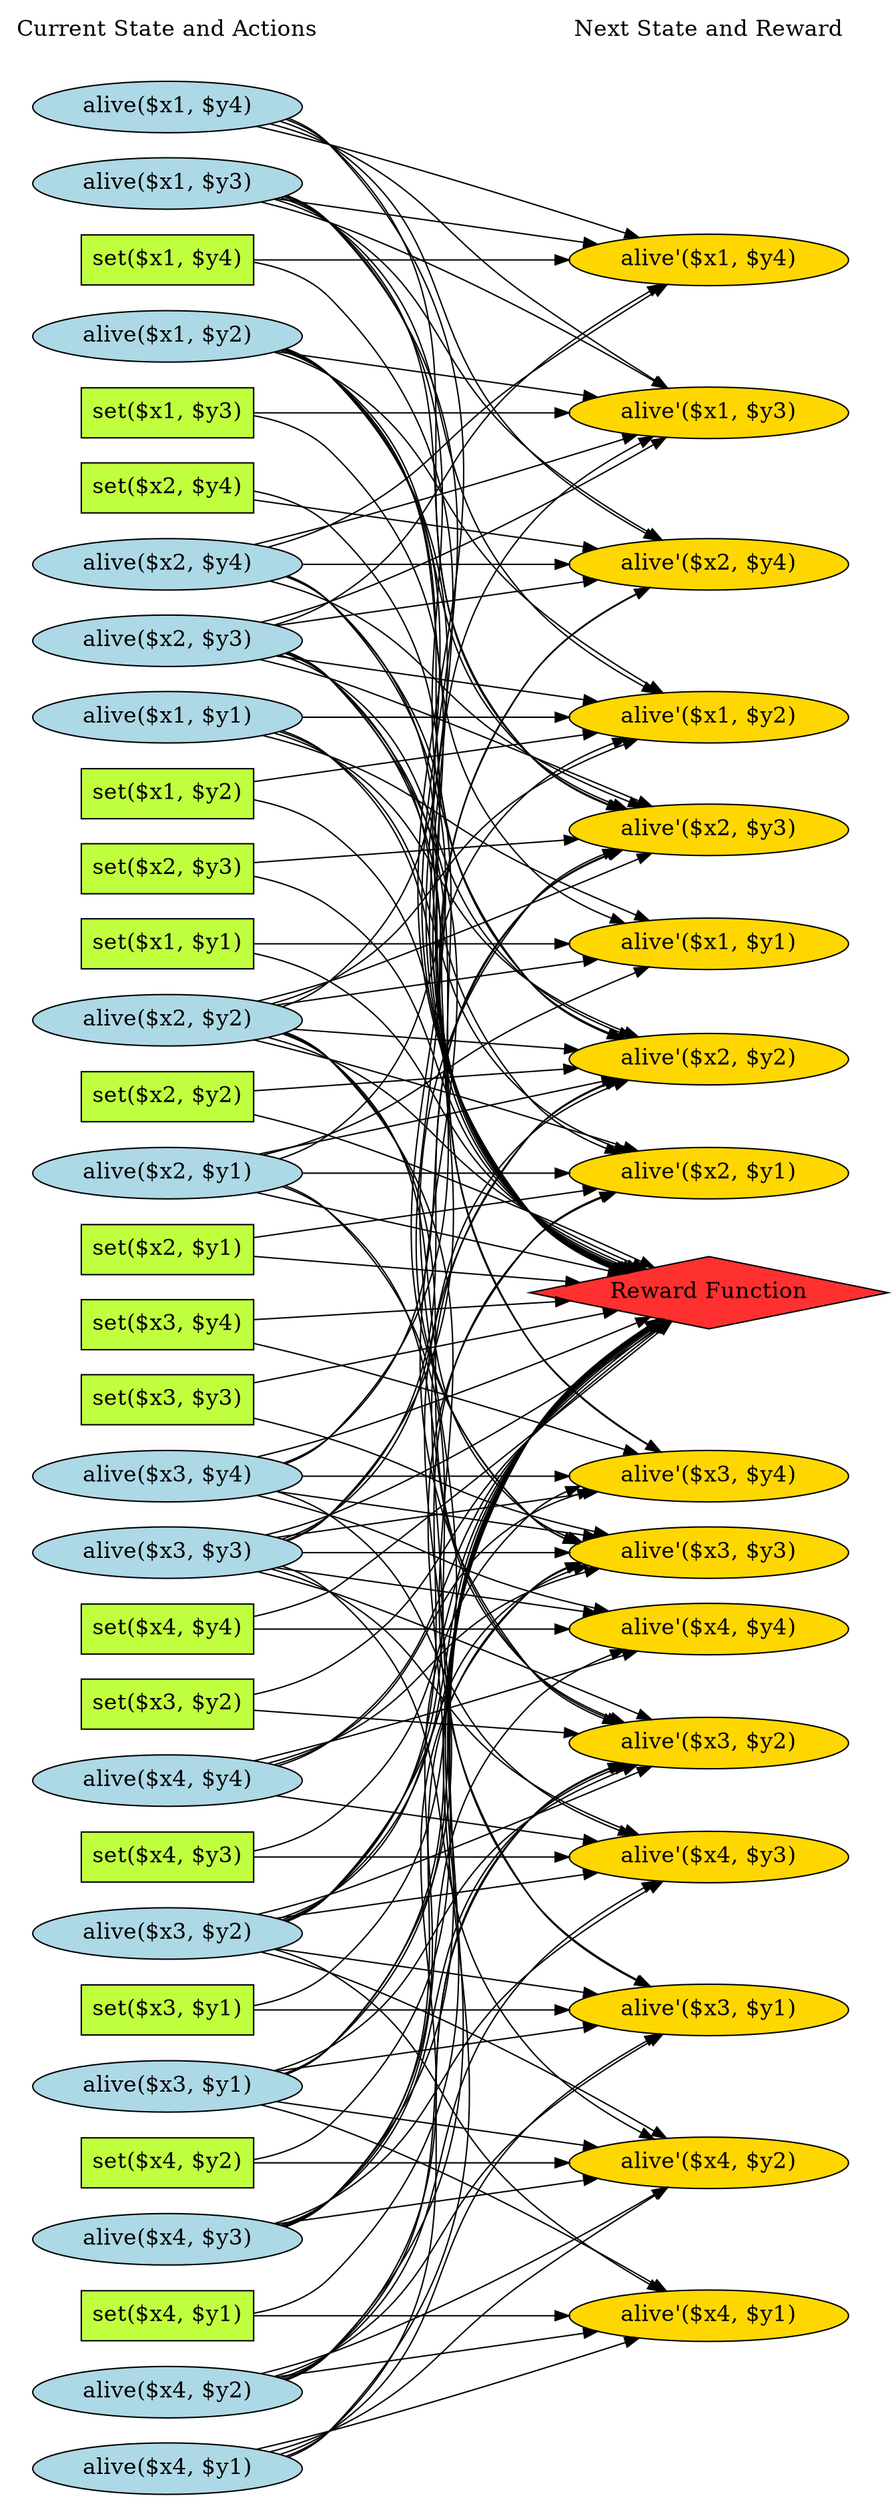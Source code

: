 digraph G {
	graph [bb="0,0,579,1769.4",
		fontname=Helvetica,
		fontsize=16,
		rankdir=LR,
		ranksep=2.00,
		ratio=auto,
		size=600
	];
	node [fontsize=16,
		label="\N"
	];
	{
		graph [rank=same];
		"set($x1, $y3)"		 [color=black,
			fillcolor=olivedrab1,
			height=0.5,
			pos="90.5,1480.4",
			shape=box,
			style=filled,
			width=1.4028];
		"alive($x4, $y1)"		 [color=black,
			fillcolor=lightblue,
			height=0.51069,
			pos="90.5,18.385",
			shape=ellipse,
			style=filled,
			width=2.2588];
		"set($x2, $y4)"		 [color=black,
			fillcolor=olivedrab1,
			height=0.5,
			pos="90.5,1426.4",
			shape=box,
			style=filled,
			width=1.4028];
		"alive($x1, $y1)"		 [color=black,
			fillcolor=lightblue,
			height=0.51069,
			pos="90.5,1262.4",
			shape=ellipse,
			style=filled,
			width=2.2588];
		"alive($x2, $y2)"		 [color=black,
			fillcolor=lightblue,
			height=0.51069,
			pos="90.5,1046.4",
			shape=ellipse,
			style=filled,
			width=2.2588];
		"set($x3, $y2)"		 [color=black,
			fillcolor=olivedrab1,
			height=0.5,
			pos="90.5,559.38",
			shape=box,
			style=filled,
			width=1.4028];
		"set($x4, $y3)"		 [color=black,
			fillcolor=olivedrab1,
			height=0.5,
			pos="90.5,451.38",
			shape=box,
			style=filled,
			width=1.4028];
		"alive($x3, $y3)"		 [color=black,
			fillcolor=lightblue,
			height=0.51069,
			pos="90.5,667.38",
			shape=ellipse,
			style=filled,
			width=2.2588];
		"alive($x4, $y4)"		 [color=black,
			fillcolor=lightblue,
			height=0.51069,
			pos="90.5,505.38",
			shape=ellipse,
			style=filled,
			width=2.2588];
		"set($x1, $y2)"		 [color=black,
			fillcolor=olivedrab1,
			height=0.5,
			pos="90.5,1208.4",
			shape=box,
			style=filled,
			width=1.4028];
		"set($x2, $y1)"		 [color=black,
			fillcolor=olivedrab1,
			height=0.5,
			pos="90.5,884.38",
			shape=box,
			style=filled,
			width=1.4028];
		"alive($x1, $y4)"		 [color=black,
			fillcolor=lightblue,
			height=0.51069,
			pos="90.5,1697.4",
			shape=ellipse,
			style=filled,
			width=2.2588];
		"alive($x2, $y3)"		 [color=black,
			fillcolor=lightblue,
			height=0.51069,
			pos="90.5,1317.4",
			shape=ellipse,
			style=filled,
			width=2.2588];
		"set($x3, $y3)"		 [color=black,
			fillcolor=olivedrab1,
			height=0.5,
			pos="90.5,776.38",
			shape=box,
			style=filled,
			width=1.4028];
		"alive($x3, $y2)"		 [color=black,
			fillcolor=lightblue,
			height=0.51069,
			pos="90.5,397.38",
			shape=ellipse,
			style=filled,
			width=2.2588];
		"set($x4, $y2)"		 [color=black,
			fillcolor=olivedrab1,
			height=0.5,
			pos="90.5,235.38",
			shape=box,
			style=filled,
			width=1.4028];
		"set($x2, $y2)"		 [color=black,
			fillcolor=olivedrab1,
			height=0.5,
			pos="90.5,992.38",
			shape=box,
			style=filled,
			width=1.4028];
		"alive($x4, $y3)"		 [color=black,
			fillcolor=lightblue,
			height=0.51069,
			pos="90.5,181.38",
			shape=ellipse,
			style=filled,
			width=2.2588];
		"Current State and Actions"		 [color=black,
			fillcolor=white,
			height=0.5,
			pos="90.5,1751.4",
			shape=plaintext,
			style=bold,
			width=2.5139];
		"set($x1, $y1)"		 [color=black,
			fillcolor=olivedrab1,
			height=0.5,
			pos="90.5,1100.4",
			shape=box,
			style=filled,
			width=1.4028];
		"alive($x1, $y3)"		 [color=black,
			fillcolor=lightblue,
			height=0.51069,
			pos="90.5,1642.4",
			shape=ellipse,
			style=filled,
			width=2.2588];
		"set($x3, $y4)"		 [color=black,
			fillcolor=olivedrab1,
			height=0.5,
			pos="90.5,830.38",
			shape=box,
			style=filled,
			width=1.4028];
		"alive($x2, $y4)"		 [color=black,
			fillcolor=lightblue,
			height=0.51069,
			pos="90.5,1372.4",
			shape=ellipse,
			style=filled,
			width=2.2588];
		"alive($x3, $y1)"		 [color=black,
			fillcolor=lightblue,
			height=0.51069,
			pos="90.5,289.38",
			shape=ellipse,
			style=filled,
			width=2.2588];
		"set($x4, $y1)"		 [color=black,
			fillcolor=olivedrab1,
			height=0.5,
			pos="90.5,127.38",
			shape=box,
			style=filled,
			width=1.4028];
		"set($x1, $y4)"		 [color=black,
			fillcolor=olivedrab1,
			height=0.5,
			pos="90.5,1588.4",
			shape=box,
			style=filled,
			width=1.4028];
		"alive($x4, $y2)"		 [color=black,
			fillcolor=lightblue,
			height=0.51069,
			pos="90.5,73.385",
			shape=ellipse,
			style=filled,
			width=2.2588];
		"set($x2, $y3)"		 [color=black,
			fillcolor=olivedrab1,
			height=0.5,
			pos="90.5,1154.4",
			shape=box,
			style=filled,
			width=1.4028];
		"alive($x2, $y1)"		 [color=black,
			fillcolor=lightblue,
			height=0.51069,
			pos="90.5,938.38",
			shape=ellipse,
			style=filled,
			width=2.2588];
		"alive($x1, $y2)"		 [color=black,
			fillcolor=lightblue,
			height=0.51069,
			pos="90.5,1534.4",
			shape=ellipse,
			style=filled,
			width=2.2588];
		"set($x3, $y1)"		 [color=black,
			fillcolor=olivedrab1,
			height=0.5,
			pos="90.5,343.38",
			shape=box,
			style=filled,
			width=1.4028];
		"set($x4, $y4)"		 [color=black,
			fillcolor=olivedrab1,
			height=0.5,
			pos="90.5,613.38",
			shape=box,
			style=filled,
			width=1.4028];
		"alive($x3, $y4)"		 [color=black,
			fillcolor=lightblue,
			height=0.51069,
			pos="90.5,722.38",
			shape=ellipse,
			style=filled,
			width=2.2588];
	}
	{
		graph [rank=same];
		"alive'($x2, $y4)"		 [color=black,
			fillcolor=gold1,
			height=0.51069,
			pos="452,1372.4",
			shape=ellipse,
			style=filled,
			width=2.3177];
		"alive'($x4, $y2)"		 [color=black,
			fillcolor=gold1,
			height=0.51069,
			pos="452,235.38",
			shape=ellipse,
			style=filled,
			width=2.3177];
		"alive'($x1, $y3)"		 [color=black,
			fillcolor=gold1,
			height=0.51069,
			pos="452,1480.4",
			shape=ellipse,
			style=filled,
			width=2.3177];
		"Next State and Reward"		 [color=black,
			fillcolor=white,
			height=0.5,
			pos="452,1751.4",
			shape=plaintext,
			style=bold,
			width=2.25];
		"Reward Function"		 [color=black,
			fillcolor=firebrick1,
			height=0.72222,
			pos="452,853.38",
			shape=diamond,
			style=filled,
			width=3.5278];
		"alive'($x3, $y1)"		 [color=black,
			fillcolor=gold1,
			height=0.51069,
			pos="452,343.38",
			shape=ellipse,
			style=filled,
			width=2.3177];
		"alive'($x2, $y3)"		 [color=black,
			fillcolor=gold1,
			height=0.51069,
			pos="452,1181.4",
			shape=ellipse,
			style=filled,
			width=2.3177];
		"alive'($x4, $y1)"		 [color=black,
			fillcolor=gold1,
			height=0.51069,
			pos="452,127.38",
			shape=ellipse,
			style=filled,
			width=2.3177];
		"alive'($x1, $y4)"		 [color=black,
			fillcolor=gold1,
			height=0.51069,
			pos="452,1588.4",
			shape=ellipse,
			style=filled,
			width=2.3177];
		"alive'($x3, $y2)"		 [color=black,
			fillcolor=gold1,
			height=0.51069,
			pos="452,531.38",
			shape=ellipse,
			style=filled,
			width=2.3177];
		"alive'($x4, $y4)"		 [color=black,
			fillcolor=gold1,
			height=0.51069,
			pos="452,612.38",
			shape=ellipse,
			style=filled,
			width=2.3177];
		"alive'($x1, $y1)"		 [color=black,
			fillcolor=gold1,
			height=0.51069,
			pos="452,1100.4",
			shape=ellipse,
			style=filled,
			width=2.3177];
		"alive'($x2, $y2)"		 [color=black,
			fillcolor=gold1,
			height=0.51069,
			pos="452,1019.4",
			shape=ellipse,
			style=filled,
			width=2.3177];
		"alive'($x3, $y3)"		 [color=black,
			fillcolor=gold1,
			height=0.51069,
			pos="452,667.38",
			shape=ellipse,
			style=filled,
			width=2.3177];
		"alive'($x3, $y4)"		 [color=black,
			fillcolor=gold1,
			height=0.51069,
			pos="452,722.38",
			shape=ellipse,
			style=filled,
			width=2.3177];
		"alive'($x4, $y3)"		 [color=black,
			fillcolor=gold1,
			height=0.51069,
			pos="452,451.38",
			shape=ellipse,
			style=filled,
			width=2.3177];
		"alive'($x1, $y2)"		 [color=black,
			fillcolor=gold1,
			height=0.51069,
			pos="452,1262.4",
			shape=ellipse,
			style=filled,
			width=2.3177];
		"alive'($x2, $y1)"		 [color=black,
			fillcolor=gold1,
			height=0.51069,
			pos="452,938.38",
			shape=ellipse,
			style=filled,
			width=2.3177];
	}
	"set($x1, $y3)" -> "alive'($x1, $y3)"	 [color=black,
		pos="e,368.46,1480.4 141.11,1480.4 197.01,1480.4 289.11,1480.4 358.41,1480.4",
		style=solid];
	"set($x1, $y3)" -> "Reward Function"	 [pos="e,394.34,867.62 141.38,1474.7 155.83,1470.8 170.51,1464.2 181,1453.4 354.28,1274.2 164.52,1102.1 325,911.38 340.46,893.01 363.01,\
880.15 384.76,871.29"];
	"alive($x4, $y1)" -> "alive'($x4, $y2)"	 [color=black,
		pos="e,422.84,218.1 145.69,32.081 157.63,35.985 169.99,40.744 181,46.385 252.2,82.855 259.31,108.72 325,154.38 354.51,174.9 388.88,196.87 \
414.26,212.75",
		style=solid];
	"alive($x4, $y1)" -> "Reward Function"	 [pos="e,417.08,834.49 156.13,29.35 165.49,33.391 174.23,38.895 181,46.385 394.83,283.02 160.64,476.06 325,749.38 345.27,783.09 380.54,\
810.79 408.62,829.11"];
	"alive($x4, $y1)" -> "alive'($x3, $y1)"	 [color=black,
		pos="e,417.02,326.56 151.08,30.768 161.67,34.659 172.14,39.747 181,46.385 273.34,115.56 242.74,181.48 325,262.38 349.46,286.44 382.18,\
307.22 408.15,321.71",
		style=solid];
	"alive($x4, $y1)" -> "alive'($x4, $y1)"	 [color=black,
		pos="e,402.14,112.57 139.98,33.085 205.51,52.954 322.22,88.34 392.53,109.66",
		style=solid];
	"alive($x4, $y1)" -> "alive'($x3, $y2)"	 [color=black,
		pos="e,393.07,518.34 154.93,29.881 164.54,33.855 173.68,39.2 181,46.385 325.43,188.16 187.46,329.91 325,478.38 340.59,495.22 362.38,506.9 \
383.46,514.91",
		style=solid];
	"set($x2, $y4)" -> "alive'($x2, $y4)"	 [color=black,
		pos="e,382.56,1382.7 141.11,1418.9 200.87,1410 301.99,1394.8 372.4,1384.2",
		style=solid];
	"set($x2, $y4)" -> "Reward Function"	 [pos="e,394.92,867.73 141.21,1420.5 155.64,1416.6 170.36,1410.1 181,1399.4 340.42,1239 177.06,1082.4 325,911.38 340.78,893.14 363.51,880.29 \
385.32,871.41"];
	"alive($x1, $y1)" -> "Reward Function"	 [pos="e,397.4,868.38 154.79,1250.8 164.31,1247.1 173.45,1242 181,1235.4 299.18,1131.1 214.31,1023.5 325,911.38 342.32,893.84 365.93,881.05 \
388.04,872.02"];
	"alive($x1, $y1)" -> "alive'($x1, $y1)"	 [color=black,
		pos="e,410.49,1116.4 144.24,1248.6 156.5,1244.8 169.35,1240.3 181,1235.4 248.56,1206.6 259.16,1186.9 325,1154.4 349.66,1142.2 377.74,\
1130 401.12,1120.3",
		style=solid];
	"alive($x1, $y1)" -> "alive'($x2, $y2)"	 [color=black,
		pos="e,402.93,1034.3 150.36,1249.7 161.03,1246 171.7,1241.3 181,1235.4 262.18,1183.5 246.85,1129.7 325,1073.4 345.61,1058.5 370.94,1046.7 \
393.47,1037.9",
		style=solid];
	"alive($x1, $y1)" -> "alive'($x1, $y2)"	 [color=black,
		pos="e,368.41,1262.4 172.18,1262.4 227.35,1262.4 300.63,1262.4 358.21,1262.4",
		style=solid];
	"alive($x1, $y1)" -> "alive'($x2, $y1)"	 [color=black,
		pos="e,398.41,952.61 153.22,1250.4 163.14,1246.7 172.82,1241.8 181,1235.4 279.83,1158 230.65,1075.2 325,992.38 343.23,976.38 366.91,964.57 \
388.82,956.13",
		style=solid];
	"alive($x2, $y2)" -> "alive'($x1, $y3)"	 [color=black,
		pos="e,414.02,1463.9 154.81,1057.9 164.32,1061.7 173.46,1066.7 181,1073.4 299.67,1178.3 222.03,1279 325,1399.4 346.85,1424.9 378.76,1445.3 \
405,1459.3",
		style=solid];
	"alive($x2, $y2)" -> "Reward Function"	 [pos="e,408.15,870.43 146.64,1033.1 158.28,1029.3 170.28,1024.8 181,1019.4 252.39,983.28 256.28,952.34 325,911.38 348.36,897.46 375.64,\
884.53 398.82,874.43"];
	"alive($x2, $y2)" -> "alive'($x3, $y1)"	 [color=black,
		pos="e,410.73,359.51 156.79,1035.6 165.84,1031.7 174.31,1026.5 181,1019.4 367.97,821.73 167.25,646.07 325,424.38 344.08,397.57 375.1,\
377.47 401.58,364",
		style=solid];
	"alive($x2, $y2)" -> "alive'($x2, $y3)"	 [color=black,
		pos="e,412.95,1164.9 141.93,1060.8 154.74,1064.6 168.44,1069 181,1073.4 260.11,1101.1 350.18,1138.3 403.71,1161",
		style=solid];
	"alive($x2, $y2)" -> "alive'($x3, $y2)"	 [color=black,
		pos="e,393.69,544.68 155.83,1035.3 165.11,1031.4 173.9,1026.3 181,1019.4 326.66,877.66 187.5,735.03 325,585.38 340.71,568.29 362.74,556.38 \
384,548.19",
		style=solid];
	"alive($x2, $y2)" -> "alive'($x1, $y1)"	 [color=black,
		pos="e,382.6,1090.1 158.7,1056.5 219.37,1065.6 308.66,1079 372.57,1088.6",
		style=solid];
	"alive($x2, $y2)" -> "alive'($x2, $y2)"	 [color=black,
		pos="e,372.89,1025.3 168.18,1040.6 225.2,1036.3 303.12,1030.5 362.73,1026",
		style=solid];
	"alive($x2, $y2)" -> "alive'($x3, $y3)"	 [color=black,
		pos="e,372.59,673.12 154.79,1034.8 164.31,1031.1 173.45,1026 181,1019.4 299.18,915.15 203.03,795.16 325,695.38 335.89,686.48 349.01,680.26 \
362.62,675.94",
		style=solid];
	"alive($x2, $y2)" -> "alive'($x1, $y2)"	 [color=black,
		pos="e,405.05,1247.1 148.53,1059.3 159.69,1063 171.02,1067.6 181,1073.4 257,1117.2 251.57,1160.4 325,1208.4 346.7,1222.6 372.75,1234.5 \
395.51,1243.4",
		style=solid];
	"alive($x2, $y2)" -> "alive'($x2, $y1)"	 [color=black,
		pos="e,401.96,953.12 140.36,1031.7 205.91,1012 322.18,977.08 392.37,956",
		style=solid];
	"set($x3, $y2)" -> "Reward Function"	 [pos="e,423.91,833.03 141.01,569.05 154.64,573.08 168.98,578.68 181,586.38 262.38,638.56 255.51,682.19 325,749.38 354.07,777.5 389.84,\
806.55 415.83,826.78"];
	"set($x3, $y2)" -> "alive'($x3, $y2)"	 [color=black,
		pos="e,372.92,537.47 141.11,555.52 198.21,551.07 293.06,543.69 362.81,538.25",
		style=solid];
	"set($x4, $y3)" -> "Reward Function"	 [pos="e,420.89,833.68 141.35,459.02 155.3,463.02 169.71,469.11 181,478.38 286.39,564.96 238.75,643.72 325,749.38 350.17,780.22 385.6,808.49 \
412.48,827.75"];
	"set($x4, $y3)" -> "alive'($x4, $y3)"	 [color=black,
		pos="e,368.46,451.38 141.11,451.38 197.01,451.38 289.11,451.38 358.41,451.38",
		style=solid];
	"alive($x3, $y3)" -> "alive'($x2, $y4)"	 [color=black,
		pos="e,411.92,1356.2 155.91,678.56 165.29,682.58 174.1,688.02 181,695.38 366.7,893.64 168.7,1067.2 325,1289.4 344.35,1316.9 375.97,1337.7 \
402.7,1351.6",
		style=solid];
	"alive($x3, $y3)" -> "alive'($x4, $y2)"	 [color=black,
		pos="e,414.04,251.86 154.79,655.84 164.31,652.06 173.45,647.04 181,640.38 299.18,536.15 222.42,436.01 325,316.38 346.88,290.87 378.79,\
270.47 405.02,256.52",
		style=solid];
	"alive($x3, $y3)" -> "Reward Function"	 [pos="e,421.81,833.31 143.35,681.42 155.88,685.41 169.09,690.12 181,695.38 268.1,733.9 362.56,793.78 413.43,827.69"];
	"alive($x3, $y3)" -> "alive'($x2, $y3)"	 [color=black,
		pos="e,393.7,1168.1 154.93,678.88 164.54,682.86 173.68,688.2 181,695.38 325.43,837.16 187.96,978.45 325,1127.4 340.72,1144.5 362.76,1156.4 \
384.02,1164.6",
		style=solid];
	"alive($x3, $y3)" -> "alive'($x3, $y2)"	 [color=black,
		pos="e,413.41,547.82 141.94,653.04 154.75,649.16 168.45,644.8 181,640.38 260.4,612.45 350.73,574.74 404.19,551.79",
		style=solid];
	"alive($x3, $y3)" -> "alive'($x4, $y4)"	 [color=black,
		pos="e,383.05,622.78 158.28,657.17 219.09,647.87 308.91,634.12 373,624.32",
		style=solid];
	"alive($x3, $y3)" -> "alive'($x2, $y2)"	 [color=black,
		pos="e,397.41,1005.4 152.55,679.43 162.77,683.35 172.73,688.53 181,695.38 285.71,782.17 224.83,873.39 325,965.38 342.71,981.65 366.07,\
993.49 387.86,1001.9",
		style=solid];
	"alive($x3, $y3)" -> "alive'($x3, $y3)"	 [color=black,
		pos="e,368.41,667.38 172.18,667.38 227.35,667.38 300.63,667.38 358.21,667.38",
		style=solid];
	"alive($x3, $y3)" -> "alive'($x3, $y4)"	 [color=black,
		pos="e,383.05,711.99 158.28,677.6 219.09,686.9 308.91,700.65 373,710.45",
		style=solid];
	"alive($x3, $y3)" -> "alive'($x4, $y3)"	 [color=black,
		pos="e,404.11,466.53 149.01,654.35 160.02,650.68 171.17,646.08 181,640.38 257.18,596.27 251.24,552.44 325,504.38 346.4,490.44 372.08,\
478.85 394.65,470.11",
		style=solid];
	"alive($x4, $y4)" -> "Reward Function"	 [pos="e,422.16,833.41 152.48,517.54 162.59,521.26 172.53,526.09 181,532.38 273.91,601.41 247.53,663.39 325,749.38 351.81,779.14 387.38,\
807.72 413.89,827.36"];
	"alive($x4, $y4)" -> "alive'($x4, $y4)"	 [color=black,
		pos="e,401.67,597.7 140.36,519.93 205.82,539.41 321.86,573.95 392.08,594.85",
		style=solid];
	"alive($x4, $y4)" -> "alive'($x3, $y3)"	 [color=black,
		pos="e,381.62,657.42 146.62,518.74 158.27,522.46 170.27,526.99 181,532.38 252.23,568.21 252.49,606.23 325,639.38 339.6,646.06 355.89,\
651.19 371.79,655.12",
		style=solid];
	"alive($x4, $y4)" -> "alive'($x3, $y4)"	 [color=black,
		pos="e,377.46,714.07 150.36,518.07 161.03,521.75 171.7,526.44 181,532.38 262.18,584.25 241.95,645.57 325,694.38 337.99,702.02 352.86,\
707.58 367.71,711.62",
		style=solid];
	"alive($x4, $y4)" -> "alive'($x4, $y3)"	 [color=black,
		pos="e,382.6,461.66 158.7,495.29 219.37,486.18 308.66,472.77 372.57,463.17",
		style=solid];
	"set($x1, $y2)" -> "Reward Function"	 [pos="e,398.97,868.66 141.35,1200.7 155.29,1196.7 169.71,1190.6 181,1181.4 286.16,1095.1 226.06,1004.7 325,911.38 343.17,894.25 367.29,\
881.48 389.56,872.35"];
	"set($x1, $y2)" -> "alive'($x1, $y2)"	 [color=black,
		pos="e,382.56,1252.1 141.11,1215.8 200.87,1224.8 301.99,1240 372.4,1250.6",
		style=solid];
	"set($x2, $y1)" -> "Reward Function"	 [pos="e,362.16,861.05 141.11,880.11 195.25,875.44 283.34,867.84 351.78,861.94"];
	"set($x2, $y1)" -> "alive'($x2, $y1)"	 [color=black,
		pos="e,382.56,928.1 141.11,891.84 200.87,900.81 301.99,916 372.4,926.58",
		style=solid];
	"alive($x1, $y4)" -> "alive'($x2, $y4)"	 [color=black,
		pos="e,417.02,1389.2 151.08,1685 161.67,1681.1 172.14,1676 181,1669.4 273.34,1600.2 242.74,1534.3 325,1453.4 349.46,1429.3 382.18,1408.5 \
408.15,1394.1",
		style=solid];
	"alive($x1, $y4)" -> "alive'($x1, $y3)"	 [color=black,
		pos="e,422.84,1497.7 145.69,1683.7 157.63,1679.8 169.99,1675 181,1669.4 252.2,1632.9 259.31,1607 325,1561.4 354.51,1540.9 388.88,1518.9 \
414.26,1503",
		style=solid];
	"alive($x1, $y4)" -> "Reward Function"	 [pos="e,392.67,867.39 156.23,1686.5 165.57,1682.5 174.29,1676.9 181,1669.4 409.08,1413.3 113.79,1181.5 325,911.38 339.6,892.71 361.6,879.82 \
383.15,871.03"];
	"alive($x1, $y4)" -> "alive'($x2, $y3)"	 [color=black,
		pos="e,393.69,1194.7 154.93,1685.9 164.55,1681.9 173.69,1676.6 181,1669.4 325.93,1526.9 187.5,1385 325,1235.4 340.71,1218.3 362.74,1206.4 \
384,1198.2",
		style=solid];
	"alive($x1, $y4)" -> "alive'($x1, $y4)"	 [color=black,
		pos="e,402.14,1603.2 139.98,1682.7 205.51,1662.8 322.22,1627.4 392.53,1606.1",
		style=solid];
	"alive($x2, $y3)" -> "alive'($x2, $y4)"	 [color=black,
		pos="e,383.05,1362 158.28,1327.6 219.09,1336.9 308.91,1350.6 373,1360.5",
		style=solid];
	"alive($x2, $y3)" -> "alive'($x1, $y3)"	 [color=black,
		pos="e,420.56,1463.1 142.18,1331.7 154.99,1335.7 168.62,1340.4 181,1345.4 265.59,1379.5 359.96,1429.6 411.72,1458.2",
		style=solid];
	"alive($x2, $y3)" -> "Reward Function"	 [pos="e,396.28,868.14 154.21,1305.8 164.02,1301.8 173.41,1296.5 181,1289.4 311.93,1166.2 202.23,1042.7 325,911.38 341.69,893.53 364.95,\
880.71 386.95,871.75"];
	"alive($x2, $y3)" -> "alive'($x2, $y3)"	 [color=black,
		pos="e,412.9,1197.7 140.5,1302.8 153.72,1298.7 167.96,1294 181,1289.4 259.97,1261.3 350.08,1224.2 403.66,1201.6",
		style=solid];
	"alive($x2, $y3)" -> "alive'($x1, $y4)"	 [color=black,
		pos="e,419.59,1571.4 148.95,1330.3 160.08,1334.2 171.29,1339.1 181,1345.4 261.91,1397.7 251.8,1444.8 325,1507.4 351.6,1530.1 385.07,1551.4 \
410.83,1566.4",
		style=solid];
	"alive($x2, $y3)" -> "alive'($x3, $y2)"	 [color=black,
		pos="e,391.26,544.13 156.14,1306.4 165.49,1302.4 174.23,1296.9 181,1289.4 395.09,1052.4 123.23,832.94 325,585.38 339.41,567.71 360.68,\
555.7 381.67,547.59",
		style=solid];
	"alive($x2, $y3)" -> "alive'($x2, $y2)"	 [color=black,
		pos="e,399.76,1033.8 151.08,1305 161.67,1301.1 172.14,1296 181,1289.4 273.34,1220.2 236.3,1147.2 325,1073.4 343.89,1057.7 368.03,1045.9 \
390.12,1037.3",
		style=solid];
	"alive($x2, $y3)" -> "alive'($x3, $y3)"	 [color=black,
		pos="e,370.41,671.59 155.91,1306.2 165.29,1302.2 174.1,1296.8 181,1289.4 366.7,1091.1 131.08,885.62 325,695.38 334.91,685.66 347.41,679 \
360.65,674.5",
		style=solid];
	"alive($x2, $y3)" -> "alive'($x3, $y4)"	 [color=black,
		pos="e,418.73,739.25 155.08,1306 164.68,1302.1 173.77,1296.7 181,1289.4 335.28,1134.1 199.92,998.03 325,818.38 346.91,786.92 382.32,761.26 \
410.03,744.4",
		style=solid];
	"alive($x2, $y3)" -> "alive'($x1, $y2)"	 [color=black,
		pos="e,383.05,1272.8 158.28,1307.2 219.09,1297.9 308.91,1284.1 373,1274.3",
		style=solid];
	"set($x3, $y3)" -> "Reward Function"	 [pos="e,389.26,840.16 141.11,787.01 202.8,800.22 308.55,822.87 379.12,837.99"];
	"set($x3, $y3)" -> "alive'($x3, $y3)"	 [color=black,
		pos="e,388.71,679.42 141.39,761.97 154.34,758.05 168.24,753.7 181,749.38 245.75,727.5 259.48,714.85 325,695.38 342.15,690.29 360.86,685.65 \
378.48,681.68",
		style=solid];
	"alive($x3, $y2)" -> "alive'($x4, $y2)"	 [color=black,
		pos="e,421.01,252.51 143.6,383.3 156,379.5 169.09,375.12 181,370.38 266,336.6 360.59,286.14 412.19,257.44",
		style=solid];
	"alive($x3, $y2)" -> "Reward Function"	 [pos="e,419.77,833.77 154.8,408.93 164.32,412.71 173.46,417.72 181,424.38 299.43,528.96 229.52,623.51 325,749.38 348.9,780.89 384.13,808.92 \
411.27,827.92"];
	"alive($x3, $y2)" -> "alive'($x3, $y1)"	 [color=black,
		pos="e,382.6,353.66 158.7,387.29 219.37,378.18 308.66,364.77 372.57,355.17",
		style=solid];
	"alive($x3, $y2)" -> "alive'($x2, $y3)"	 [color=black,
		pos="e,391.26,1168.6 157.01,407.98 166.03,411.89 174.43,417.19 181,424.38 396.03,659.92 123.47,880.19 325,1127.4 339.41,1145.1 360.69,\
1157.1 381.67,1165.2",
		style=solid];
	"alive($x3, $y2)" -> "alive'($x4, $y1)"	 [color=black,
		pos="e,419.59,144.35 150.36,384.7 161.03,381.02 171.7,376.33 181,370.38 262.18,318.52 251.8,271.01 325,208.38 351.6,185.62 385.07,164.4 \
410.83,149.39",
		style=solid];
	"alive($x3, $y2)" -> "alive'($x3, $y2)"	 [color=black,
		pos="e,412.93,515.12 141.92,411.78 154.73,415.66 168.43,420.01 181,424.38 260.06,451.92 350.14,488.75 403.69,511.23",
		style=solid];
	"alive($x3, $y2)" -> "alive'($x2, $y2)"	 [color=black,
		pos="e,392.48,1006.4 156.65,408.32 165.71,412.19 174.23,417.39 181,424.38 354.03,603.19 162.24,777.18 325,965.38 340.05,982.79 361.71,\
994.75 382.83,1002.9",
		style=solid];
	"alive($x3, $y2)" -> "alive'($x3, $y3)"	 [color=black,
		pos="e,374.88,660.15 152.46,409.57 162.57,413.28 172.52,418.11 181,424.38 273.47,492.77 230.06,574.48 325,639.38 336.95,647.55 350.89,\
653.38 365.06,657.53",
		style=solid];
	"alive($x3, $y2)" -> "alive'($x4, $y3)"	 [color=black,
		pos="e,382.6,441.11 158.7,407.48 219.37,416.59 308.66,430 372.57,439.6",
		style=solid];
	"alive($x3, $y2)" -> "alive'($x2, $y1)"	 [color=black,
		pos="e,390.02,926.07 155.94,408.38 165.21,412.23 173.97,417.41 181,424.38 334.29,576.46 178.3,729.95 325,888.38 339.77,904.34 360.29,\
915.29 380.48,922.77",
		style=solid];
	"set($x4, $y2)" -> "alive'($x4, $y2)"	 [color=black,
		pos="e,368.46,235.38 141.11,235.38 197.01,235.38 289.11,235.38 358.41,235.38",
		style=solid];
	"set($x4, $y2)" -> "Reward Function"	 [pos="e,418.12,834.19 141.2,241.27 155.63,245.19 170.36,251.68 181,262.38 340.16,422.42 200.53,561.1 325,749.38 346.67,782.16 381.77,809.91 \
409.43,828.48"];
	"set($x2, $y2)" -> "Reward Function"	 [pos="e,411.68,871.15 141.03,978.41 154.11,974.45 168.16,969.97 181,965.38 259.67,937.28 348.81,899.01 402.42,875.27"];
	"set($x2, $y2)" -> "alive'($x2, $y2)"	 [color=black,
		pos="e,372.92,1013.5 141.11,996.11 198.21,1000.4 293.06,1007.5 362.81,1012.8",
		style=solid];
	"alive($x4, $y3)" -> "alive'($x4, $y2)"	 [color=black,
		pos="e,382.6,225.11 158.7,191.48 219.37,200.59 308.66,214 372.57,223.6",
		style=solid];
	"alive($x4, $y3)" -> "Reward Function"	 [pos="e,417.88,834.34 156.65,192.32 165.71,196.19 174.23,201.39 181,208.38 354.03,387.19 190.64,539.97 325,749.38 346.22,782.45 381.36,\
810.18 409.15,828.67"];
	"alive($x4, $y3)" -> "alive'($x3, $y2)"	 [color=black,
		pos="e,396.79,517.6 153.46,193.05 163.36,196.82 172.97,201.8 181,208.38 286.16,294.63 224.52,386.73 325,478.38 342.56,494.41 365.68,506 \
387.3,514.19",
		style=solid];
	"alive($x4, $y3)" -> "alive'($x4, $y4)"	 [color=black,
		pos="e,395.28,598.81 154.95,192.75 164.45,196.55 173.55,201.62 181,208.38 305.59,321.4 206.93,438.58 325,558.38 341.59,575.22 364.27,\
587.12 385.82,595.38",
		style=solid];
	"alive($x4, $y3)" -> "alive'($x3, $y3)"	 [color=black,
		pos="e,371.47,662.49 155.81,192.51 165.1,196.35 173.9,201.49 181,208.38 325.9,349.08 174.98,504.17 325,639.38 335.38,648.74 348.18,655.2 \
361.61,659.62",
		style=solid];
	"alive($x4, $y3)" -> "alive'($x3, $y4)"	 [color=black,
		pos="e,371.17,717.81 156.02,192.3 165.28,196.16 174.02,201.37 181,208.38 339.9,368.08 160.27,540.71 325,694.38 335.22,703.92 347.94,710.47 \
361.33,714.92",
		style=solid];
	"alive($x4, $y3)" -> "alive'($x4, $y3)"	 [color=black,
		pos="e,419.59,434.42 150.36,194.07 161.03,197.75 171.7,202.44 181,208.38 262.18,260.25 251.8,307.76 325,370.38 351.6,393.15 385.07,414.37 \
410.83,429.38",
		style=solid];
	"Current State and Actions" -> "Next State and Reward"	 [color=black,
		pos="e,370.92,1751.4 181.29,1751.4 236.11,1751.4 305.97,1751.4 360.86,1751.4",
		style=invis];
	"set($x1, $y1)" -> "Reward Function"	 [pos="e,403.88,869.68 141.46,1090.6 154.95,1086.5 169.1,1081 181,1073.4 262.18,1021.5 247.6,968.74 325,911.38 345.91,895.89 371.62,883.14 \
394.35,873.58"];
	"set($x1, $y1)" -> "alive'($x1, $y1)"	 [color=black,
		pos="e,368.46,1100.4 141.11,1100.4 197.01,1100.4 289.11,1100.4 358.41,1100.4",
		style=solid];
	"alive($x1, $y3)" -> "alive'($x2, $y4)"	 [color=black,
		pos="e,419.59,1389.4 150.36,1629.7 161.03,1626 171.7,1621.3 181,1615.4 262.18,1563.5 251.8,1516 325,1453.4 351.6,1430.6 385.07,1409.4 \
410.83,1394.4",
		style=solid];
	"alive($x1, $y3)" -> "alive'($x1, $y3)"	 [color=black,
		pos="e,421.01,1497.5 143.6,1628.3 156,1624.5 169.09,1620.1 181,1615.4 266,1581.6 360.59,1531.1 412.19,1502.4",
		style=solid];
	"alive($x1, $y3)" -> "Reward Function"	 [pos="e,393.13,867.39 157.01,1631.8 166.03,1627.9 174.44,1622.6 181,1615.4 396.29,1379.5 126.53,1161.6 325,911.38 339.8,892.73 361.96,\
879.84 383.59,871.03"];
	"alive($x1, $y3)" -> "alive'($x2, $y3)"	 [color=black,
		pos="e,394.71,1194.8 155.12,1631.2 164.6,1627.4 173.64,1622.2 181,1615.4 313.05,1492.2 200.04,1365.8 325,1235.4 341.28,1218.4 363.78,\
1206.5 385.26,1198.2",
		style=solid];
	"alive($x1, $y3)" -> "alive'($x1, $y4)"	 [color=black,
		pos="e,382.6,1598.7 158.7,1632.3 219.37,1623.2 308.66,1609.8 372.57,1600.2",
		style=solid];
	"alive($x1, $y3)" -> "alive'($x2, $y2)"	 [color=black,
		pos="e,392.47,1032.4 156.65,1631.4 165.72,1627.6 174.23,1622.4 181,1615.4 354.28,1436.2 162.01,1261.9 325,1073.4 340.05,1056 361.7,1044 \
382.83,1035.9",
		style=solid];
	"alive($x1, $y3)" -> "alive'($x1, $y2)"	 [color=black,
		pos="e,416.31,1279.1 153.46,1630.7 163.36,1627 172.97,1622 181,1615.4 286.16,1529.1 233.38,1445.9 325,1345.4 348.28,1319.8 381.04,1298.6 \
407.31,1284",
		style=solid];
	"set($x3, $y4)" -> "Reward Function"	 [pos="e,354.64,847.22 141.11,833.56 193.33,836.9 277.12,842.26 344.42,846.57"];
	"set($x3, $y4)" -> "alive'($x3, $y4)"	 [color=black,
		pos="e,401.9,737.14 141.11,815.48 206.65,795.79 321.95,761.15 391.92,740.13",
		style=solid];
	"alive($x2, $y4)" -> "alive'($x2, $y4)"	 [color=black,
		pos="e,368.41,1372.4 172.18,1372.4 227.35,1372.4 300.63,1372.4 358.21,1372.4",
		style=solid];
	"alive($x2, $y4)" -> "alive'($x1, $y3)"	 [color=black,
		pos="e,401.96,1465.7 140.36,1387.1 205.91,1406.8 322.18,1441.7 392.37,1462.8",
		style=solid];
	"alive($x2, $y4)" -> "Reward Function"	 [pos="e,395.57,867.89 154.93,1360.9 164.55,1356.9 173.68,1351.6 181,1344.4 325.68,1202.3 189.72,1062.5 325,911.38 341.16,893.33 364.08,\
880.51 385.95,871.6"];
	"alive($x2, $y4)" -> "alive'($x2, $y3)"	 [color=black,
		pos="e,407.46,1197 145.7,1358.7 157.64,1354.8 170,1350 181,1344.4 252.36,1307.6 255.6,1275.7 325,1235.4 347.96,1222 374.83,1210.1 397.85,\
1200.8",
		style=solid];
	"alive($x2, $y4)" -> "alive'($x1, $y4)"	 [color=black,
		pos="e,422.84,1571.1 146.64,1385.7 158.28,1389.4 170.28,1394 181,1399.4 252.39,1435.5 259.31,1461.7 325,1507.4 354.51,1527.9 388.88,1549.9 \
414.26,1565.7",
		style=solid];
	"alive($x2, $y4)" -> "alive'($x3, $y3)"	 [color=black,
		pos="e,370.23,671.41 156.03,1361.3 165.4,1357.3 174.17,1351.8 181,1344.4 380.87,1126.8 116.11,904.34 325,695.38 334.82,685.57 347.26,\
678.86 360.49,674.33",
		style=solid];
	"alive($x2, $y4)" -> "alive'($x3, $y4)"	 [color=black,
		pos="e,418.21,739.24 155.26,1361.2 164.84,1357.2 173.88,1351.8 181,1344.4 349.28,1169.9 189.45,1019.3 325,818.38 346.37,786.7 381.67,\
761.13 409.47,744.37",
		style=solid];
	"alive($x3, $y1)" -> "alive'($x4, $y2)"	 [color=black,
		pos="e,382.6,245.66 158.7,279.29 219.37,270.18 308.66,256.77 372.57,247.17",
		style=solid];
	"alive($x3, $y1)" -> "Reward Function"	 [pos="e,418.69,834.17 155.82,300.5 165.1,304.34 173.9,309.48 181,316.38 326.4,457.76 210.33,582.1 325,749.38 347.28,781.9 382.5,809.75 \
410.05,828.43"];
	"alive($x3, $y1)" -> "alive'($x3, $y1)"	 [color=black,
		pos="e,382.6,333.11 158.7,299.48 219.37,308.59 308.66,322 372.57,331.6",
		style=solid];
	"alive($x3, $y1)" -> "alive'($x4, $y1)"	 [color=black,
		pos="e,421.01,144.51 143.6,275.3 156,271.5 169.09,267.12 181,262.38 266,228.6 360.59,178.14 412.19,149.44",
		style=solid];
	"alive($x3, $y1)" -> "alive'($x3, $y2)"	 [color=black,
		pos="e,402.01,516.55 150.36,302.07 161.03,305.75 171.7,310.44 181,316.38 262.18,368.25 246.66,422.32 325,478.38 345.35,492.95 370.31,\
504.5 392.63,513.06",
		style=solid];
	"alive($x3, $y1)" -> "alive'($x2, $y2)"	 [color=black,
		pos="e,391.75,1006.6 156.91,300.08 165.94,303.97 174.38,309.25 181,316.38 381.98,532.96 136.45,737.91 325,965.38 339.62,983.02 361.06,\
995.03 382.12,1003.1",
		style=solid];
	"alive($x3, $y1)" -> "alive'($x2, $y1)"	 [color=black,
		pos="e,388.86,926.32 156.73,300.24 165.79,304.12 174.28,309.34 181,316.38 362.02,506 152.17,691.27 325,888.38 339.2,904.58 359.34,915.58 \
379.37,923.04",
		style=solid];
	"set($x4, $y1)" -> "Reward Function"	 [pos="e,417.4,834.29 141.07,132.82 155.66,136.72 170.52,143.3 181,154.38 367.97,352.04 180.68,518.74 325,749.38 345.77,782.58 380.78,810.22 \
408.64,828.64"];
	"set($x4, $y1)" -> "alive'($x4, $y1)"	 [color=black,
		pos="e,368.46,127.38 141.11,127.38 197.01,127.38 289.11,127.38 358.41,127.38",
		style=solid];
	"set($x1, $y4)" -> "Reward Function"	 [pos="e,393.29,867.52 141.2,1583.1 155.8,1579.2 170.62,1572.6 181,1561.4 382.24,1344.5 139.24,1141.7 325,911.38 339.95,892.85 362.14,879.98 \
383.76,871.17"];
	"set($x1, $y4)" -> "alive'($x1, $y4)"	 [color=black,
		pos="e,368.46,1588.4 141.11,1588.4 197.01,1588.4 289.11,1588.4 358.41,1588.4",
		style=solid];
	"alive($x4, $y2)" -> "alive'($x4, $y2)"	 [color=black,
		pos="e,421.01,218.26 143.6,87.466 156,91.265 169.09,95.649 181,100.38 266,134.17 360.59,184.63 412.19,213.33",
		style=solid];
	"alive($x4, $y2)" -> "Reward Function"	 [pos="e,417.23,834.4 156.91,84.078 165.94,87.972 174.38,93.247 181,100.38 381.98,316.96 170.68,497.43 325,749.38 345.54,782.92 380.79,\
810.64 408.8,829"];
	"alive($x4, $y2)" -> "alive'($x3, $y1)"	 [color=black,
		pos="e,419.59,326.42 150.36,86.068 161.03,89.752 171.7,94.442 181,100.38 262.18,152.25 251.8,199.76 325,262.38 351.6,285.15 385.07,306.37 \
410.83,321.38",
		style=solid];
	"alive($x4, $y2)" -> "alive'($x4, $y1)"	 [color=black,
		pos="e,382.6,117.11 158.7,83.478 219.37,92.591 308.66,106 372.57,115.6",
		style=solid];
	"alive($x4, $y2)" -> "alive'($x3, $y2)"	 [color=black,
		pos="e,393.78,518.08 155.11,84.585 164.59,88.406 173.64,93.526 181,100.38 312.55,222.92 200.07,349.11 325,478.38 341.02,494.96 363.02,\
506.59 384.15,514.63",
		style=solid];
	"alive($x4, $y2)" -> "alive'($x3, $y3)"	 [color=black,
		pos="e,370.61,662.97 156.64,84.33 165.71,88.191 174.23,93.39 181,100.38 353.51,278.49 145.99,467.81 325,639.38 335.02,648.99 347.58,655.59 \
360.85,660.07",
		style=solid];
	"alive($x4, $y2)" -> "alive'($x4, $y3)"	 [color=black,
		pos="e,415.45,434.83 153.46,85.05 163.36,88.817 172.97,93.798 181,100.38 286.16,186.63 232.83,270.39 325,370.38 348.02,395.36 380.34,\
415.93 406.49,430.1",
		style=solid];
	"set($x2, $y3)" -> "Reward Function"	 [pos="e,401.01,869.09 141.25,1145.9 155.04,1141.9 169.4,1136 181,1127.4 273.69,1058.7 237.28,986.34 325,911.38 344.3,894.89 369.08,882.14 \
391.55,872.86"];
	"set($x2, $y3)" -> "alive'($x2, $y3)"	 [color=black,
		pos="e,372.92,1175.5 141.11,1158.1 198.21,1162.4 293.06,1169.5 362.81,1174.8",
		style=solid];
	"alive($x2, $y1)" -> "Reward Function"	 [pos="e,392.4,867.24 147.28,925.2 210.72,910.2 314.33,885.7 382.6,869.56"];
	"alive($x2, $y1)" -> "alive'($x3, $y1)"	 [color=black,
		pos="e,411.77,359.55 156.02,927.47 165.28,923.61 174.02,918.4 181,911.38 340.16,751.35 189.58,604.95 325,424.38 344.89,397.87 376.21,\
377.67 402.65,364.08",
		style=solid];
	"alive($x2, $y1)" -> "alive'($x3, $y2)"	 [color=black,
		pos="e,395.83,545.08 154.81,926.85 164.32,923.07 173.46,918.05 181,911.38 299.67,806.48 212.38,696.77 325,585.38 341.88,568.69 364.73,\
556.81 386.34,548.52",
		style=solid];
	"alive($x2, $y1)" -> "alive'($x1, $y1)"	 [color=black,
		pos="e,410.49,1084.3 144.24,952.2 156.5,955.98 169.35,960.42 181,965.38 248.56,994.16 259.16,1013.9 325,1046.4 349.66,1058.6 377.74,1070.8 \
401.12,1080.5",
		style=solid];
	"alive($x2, $y1)" -> "alive'($x2, $y2)"	 [color=black,
		pos="e,392.95,1006.3 148.86,951.31 212.5,965.65 315.11,988.77 382.81,1004",
		style=solid];
	"alive($x2, $y1)" -> "alive'($x1, $y2)"	 [color=black,
		pos="e,398.41,1248.2 153.22,950.36 163.14,954.09 172.82,958.98 181,965.38 279.83,1042.8 230.65,1125.6 325,1208.4 343.23,1224.4 366.91,\
1236.2 388.82,1244.6",
		style=solid];
	"alive($x2, $y1)" -> "alive'($x2, $y1)"	 [color=black,
		pos="e,368.41,938.38 172.18,938.38 227.35,938.38 300.63,938.38 358.21,938.38",
		style=solid];
	"alive($x1, $y2)" -> "alive'($x1, $y3)"	 [color=black,
		pos="e,382.6,1490.7 158.7,1524.3 219.37,1515.2 308.66,1501.8 372.57,1492.2",
		style=solid];
	"alive($x1, $y2)" -> "Reward Function"	 [pos="e,393.8,867.55 156.79,1523.6 165.84,1519.7 174.31,1514.5 181,1507.4 368.23,1309.4 151.91,1121.9 325,911.38 340.19,892.91 362.55,\
880.05 384.24,871.21"];
	"alive($x1, $y2)" -> "alive'($x2, $y3)"	 [color=black,
		pos="e,397.38,1195.4 153.48,1522.7 163.37,1519 172.98,1514 181,1507.4 286.63,1420.5 224.39,1328.1 325,1235.4 342.69,1219.1 366.04,1207.2 \
387.84,1198.9",
		style=solid];
	"alive($x1, $y2)" -> "alive'($x1, $y1)"	 [color=black,
		pos="e,395.26,1113.9 154.97,1523 164.47,1519.2 173.56,1514.2 181,1507.4 306.33,1393.4 206.24,1275.2 325,1154.4 341.56,1137.5 364.24,1125.6 \
385.79,1117.4",
		style=solid];
	"alive($x1, $y2)" -> "alive'($x2, $y2)"	 [color=black,
		pos="e,393.69,1032.7 155.83,1523.3 165.11,1519.4 173.9,1514.3 181,1507.4 326.66,1365.7 187.5,1223 325,1073.4 340.71,1056.3 362.74,1044.4 \
384,1036.2",
		style=solid];
	"alive($x1, $y2)" -> "alive'($x1, $y2)"	 [color=black,
		pos="e,420.42,1279.5 150.36,1521.7 161.03,1518 171.7,1513.3 181,1507.4 262.18,1455.5 252.15,1408.4 325,1345.4 351.93,1322.1 385.8,1300.1 \
411.64,1284.6",
		style=solid];
	"alive($x1, $y2)" -> "alive'($x2, $y1)"	 [color=black,
		pos="e,392.92,951.39 156.57,1523.4 165.65,1519.5 174.18,1514.3 181,1507.4 347.34,1337.6 168.41,1171.2 325,992.38 340.23,975 362.04,963.03 \
383.24,954.87",
		style=solid];
	"set($x3, $y1)" -> "Reward Function"	 [pos="e,419.05,833.92 141.18,349.89 155.45,353.85 170.08,360.2 181,370.38 312.8,493.26 220.02,602.93 325,749.38 347.96,781.42 383.12,809.32 \
410.47,828.14"];
	"set($x3, $y1)" -> "alive'($x3, $y1)"	 [color=black,
		pos="e,368.46,343.38 141.11,343.38 197.01,343.38 289.11,343.38 358.41,343.38",
		style=solid];
	"set($x4, $y4)" -> "Reward Function"	 [pos="e,425.9,832.71 141.11,624.76 154.46,628.77 168.62,633.93 181,640.38 206.96,653.91 351.6,771.71 417.85,826.09"];
	"set($x4, $y4)" -> "alive'($x4, $y4)"	 [color=black,
		pos="e,368.46,612.61 141.11,613.25 197.01,613.09 289.11,612.84 358.41,612.64",
		style=solid];
	"alive($x3, $y4)" -> "alive'($x2, $y4)"	 [color=black,
		pos="e,412.41,1356.2 156.64,733.33 165.71,737.19 174.23,742.39 181,749.38 353.77,927.84 179.78,1087.9 325,1289.4 344.73,1316.8 376.5,\
1337.6 403.21,1351.6",
		style=solid];
	"alive($x3, $y4)" -> "Reward Function"	 [pos="e,408.8,836.01 141.42,736.72 154.37,740.64 168.26,745.02 181,749.38 257.87,775.74 345.42,810.32 399.45,832.21"];
	"alive($x3, $y4)" -> "alive'($x2, $y3)"	 [color=black,
		pos="e,394.73,1167.9 155.11,733.59 164.59,737.41 173.64,742.53 181,749.38 312.55,871.92 200.5,997.69 325,1127.4 341.29,1144.4 363.8,1156.3 \
385.28,1164.5",
		style=solid];
	"alive($x3, $y4)" -> "alive'($x4, $y4)"	 [color=black,
		pos="e,388.71,624.42 139.97,707.76 153.31,703.59 167.76,698.93 181,694.38 245.64,672.17 259.48,659.85 325,640.38 342.15,635.29 360.86,\
630.65 378.48,626.68",
		style=solid];
	"alive($x3, $y4)" -> "alive'($x3, $y3)"	 [color=black,
		pos="e,383.05,677.78 158.28,712.17 219.09,702.87 308.91,689.12 373,679.32",
		style=solid];
	"alive($x3, $y4)" -> "alive'($x3, $y4)"	 [color=black,
		pos="e,368.41,722.38 172.18,722.38 227.35,722.38 300.63,722.38 358.21,722.38",
		style=solid];
	"alive($x3, $y4)" -> "alive'($x4, $y3)"	 [color=black,
		pos="e,400.22,465.9 150.29,709.73 161.07,705.86 171.81,700.85 181,694.38 267.68,633.45 241.31,569.37 325,504.38 344.35,489.36 368.58,\
477.84 390.61,469.43",
		style=solid];
}
